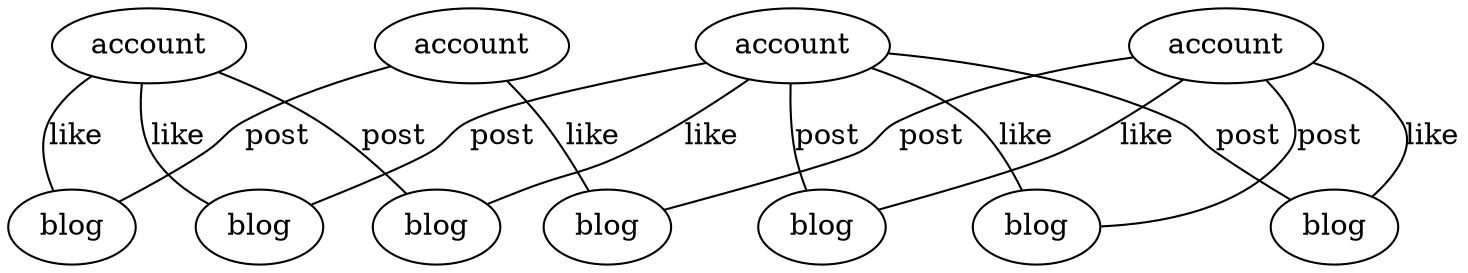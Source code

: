 graph G {
0[label=blog author=Leonardo];
1[label=blog author=Raphael];
2[label=blog author=Raphael];
3[label=blog author=Michelangelo];
4[label=blog author=Donatello];
5[label=blog author=Michelangelo];
6[label=blog author=Donatello];
7[label=account name=Leonardo];
8[label=account name=Donatello];
9[label=account name=Raphael];
10[label=account name=Michelangelo];
7--0 [label=post];
7--1 [label=like];
7--2 [label=like];
8--0 [label=like];
8--2 [label=post];
8--4 [label=post];
8--5 [label=like];
8--6 [label=post];
9--1 [label=post];
9--3 [label=like];
10--3 [label=post];
10--4 [label=like];
10--5 [label=post];
10--6 [label=like];
}
